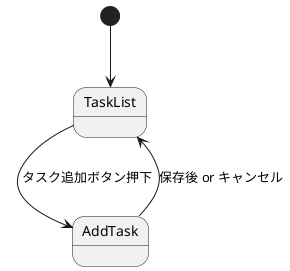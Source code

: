 @startuml 画面遷移図
[*] --> TaskList

TaskList --> AddTask : タスク追加ボタン押下
AddTask --> TaskList : 保存後 or キャンセル

@enduml
